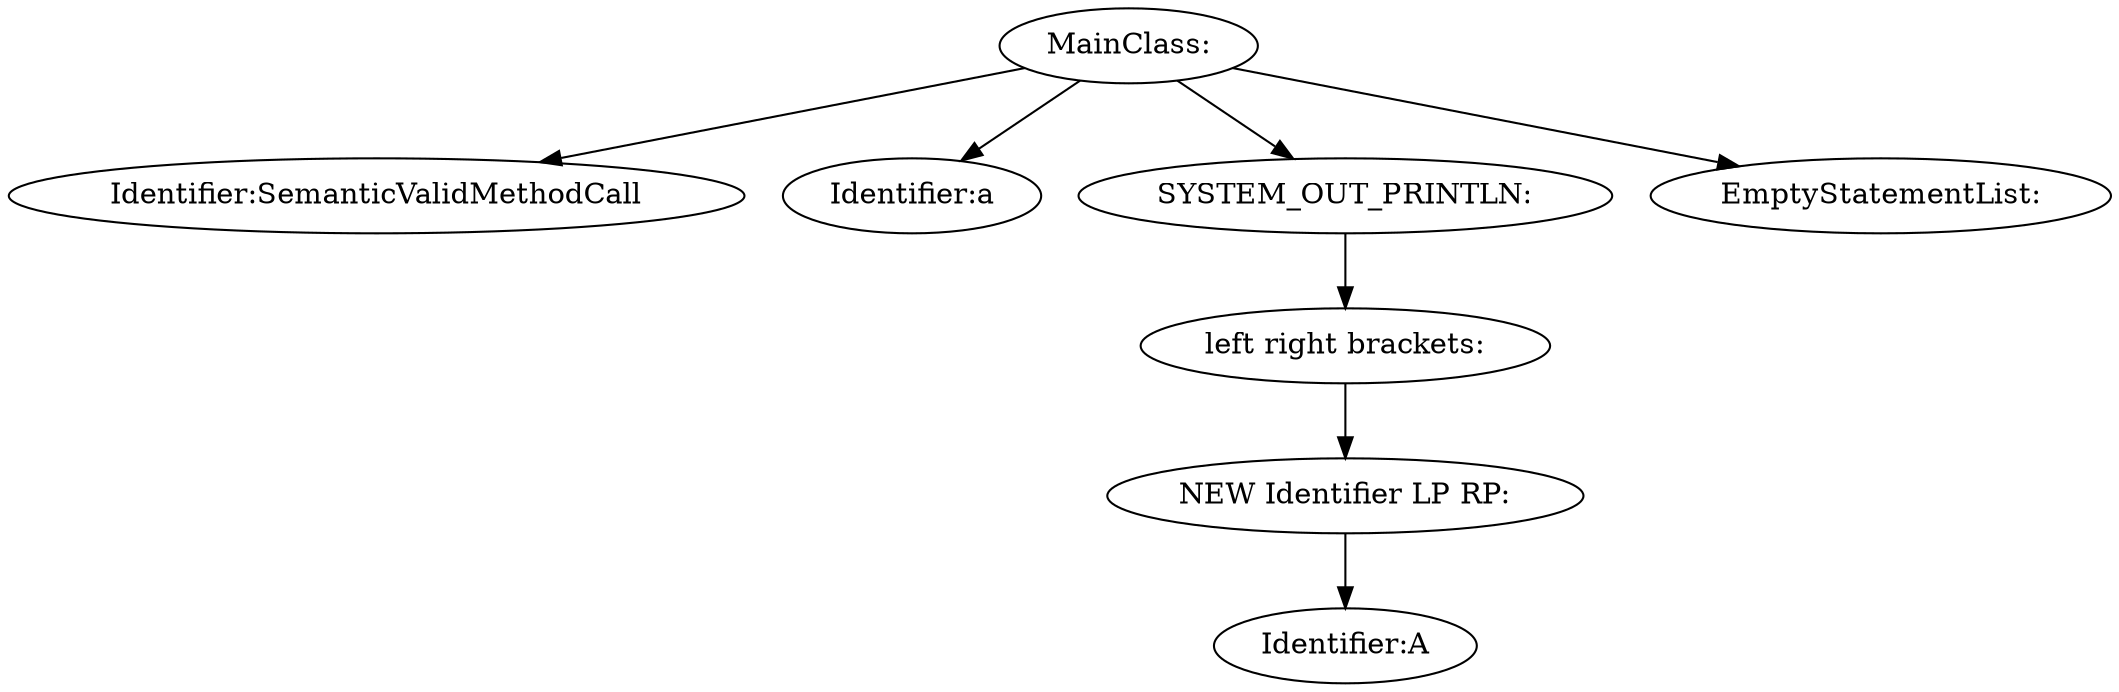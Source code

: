 digraph {
n0 [label="MainClass:"];
n1 [label="Identifier:SemanticValidMethodCall"];
n0 -> n1
n2 [label="Identifier:a"];
n0 -> n2
n3 [label="SYSTEM_OUT_PRINTLN:"];
n4 [label="left right brackets:"];
n5 [label="NEW Identifier LP RP:"];
n6 [label="Identifier:A"];
n5 -> n6
n4 -> n5
n3 -> n4
n0 -> n3
n7 [label="EmptyStatementList:"];
n0 -> n7
}
